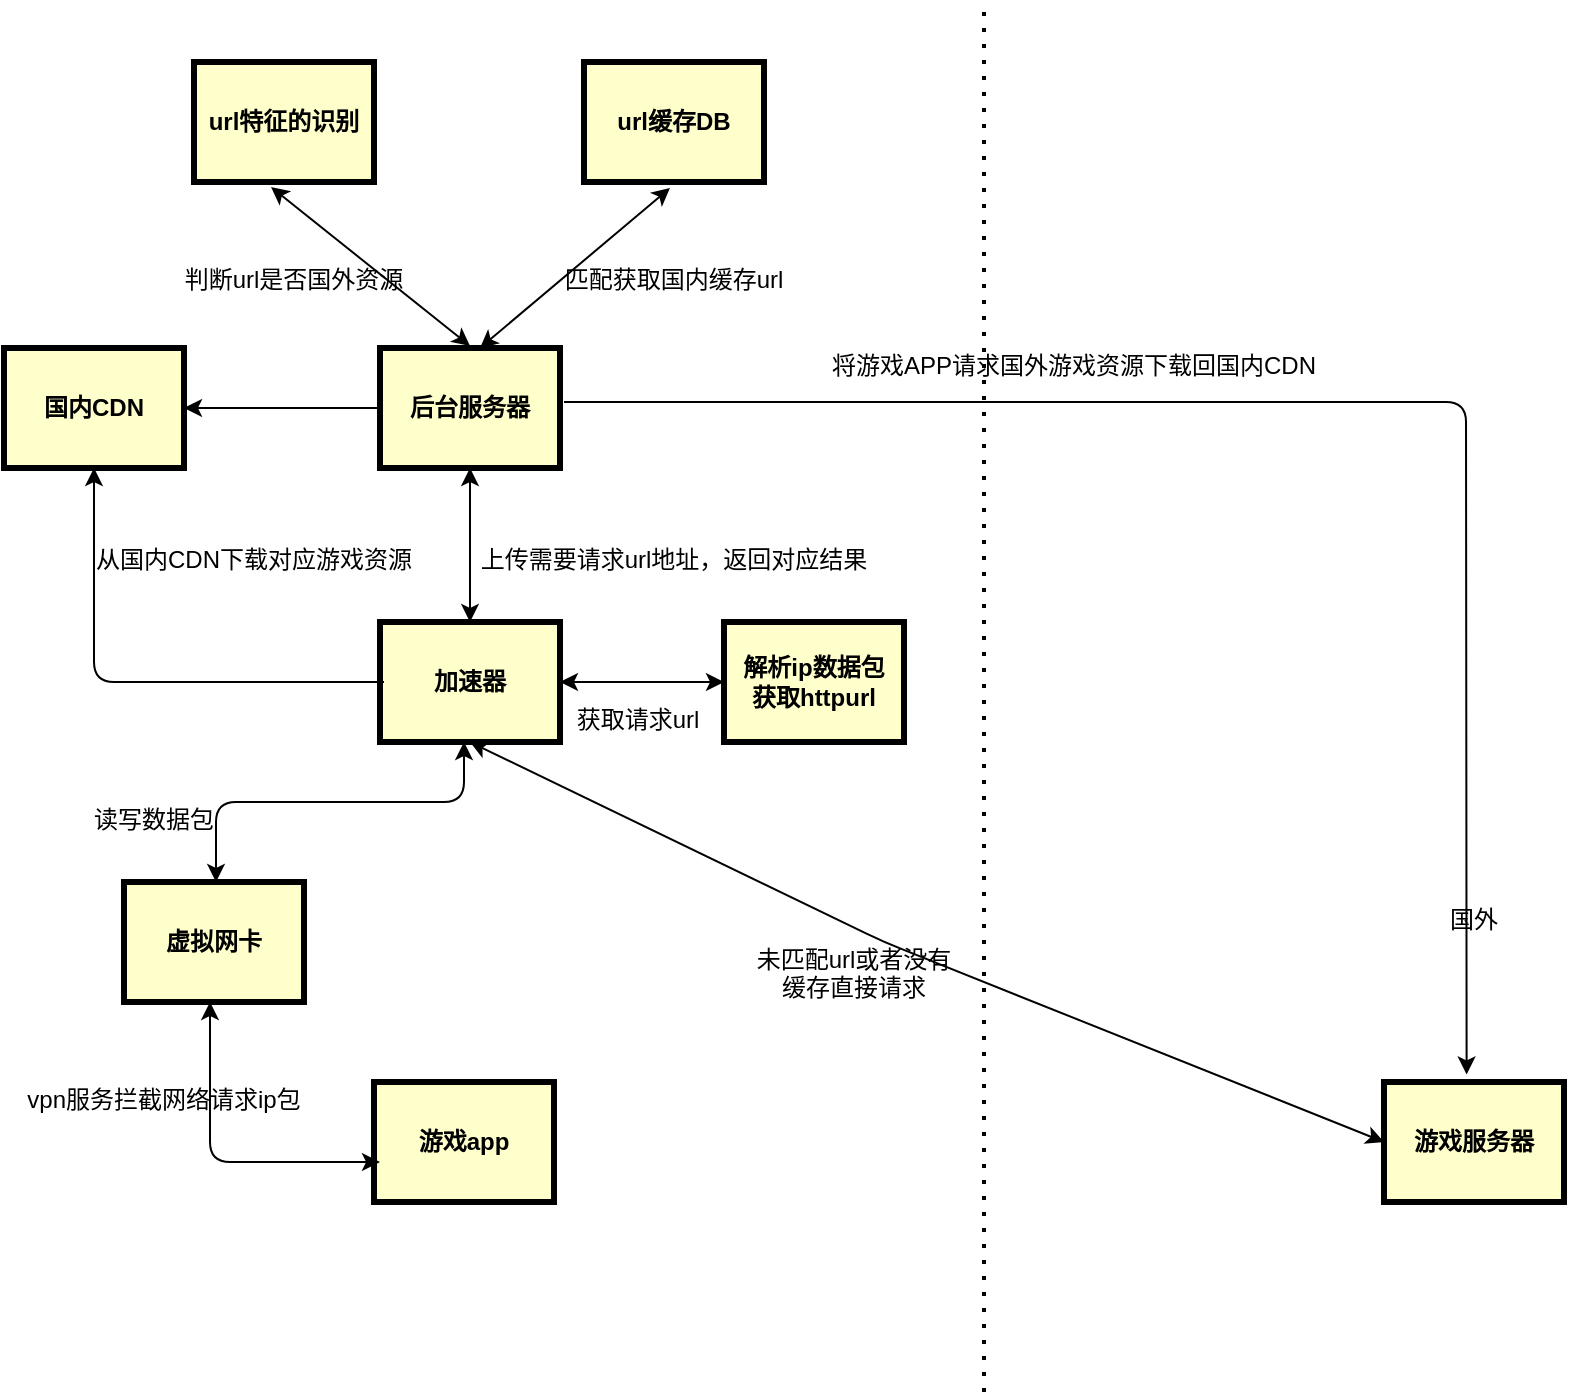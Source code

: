 <mxfile version="14.8.0" type="github">
  <diagram name="Page-1" id="c7558073-3199-34d8-9f00-42111426c3f3">
    <mxGraphModel dx="2286" dy="623" grid="1" gridSize="10" guides="1" tooltips="1" connect="1" arrows="1" fold="1" page="1" pageScale="1" pageWidth="826" pageHeight="1169" background="none" math="0" shadow="0">
      <root>
        <mxCell id="0" />
        <mxCell id="1" parent="0" />
        <mxCell id="4" value="游戏服务器" style="whiteSpace=wrap;align=center;verticalAlign=middle;fontStyle=1;strokeWidth=3;fillColor=#FFFFCC" parent="1" vertex="1">
          <mxGeometry x="640" y="600" width="90" height="60" as="geometry" />
        </mxCell>
        <mxCell id="14" value="游戏app" style="whiteSpace=wrap;align=center;verticalAlign=middle;fontStyle=1;strokeWidth=3;fillColor=#FFFFCC" parent="1" vertex="1">
          <mxGeometry x="135.0" y="600.0" width="90" height="60" as="geometry" />
        </mxCell>
        <mxCell id="57" value="国外" style="text;spacingTop=-5;align=center" parent="1" vertex="1">
          <mxGeometry x="670" y="510" width="30" height="20" as="geometry" />
        </mxCell>
        <mxCell id="L-r-QQyS-hGPbTAaRhRm-100" value="" style="endArrow=none;dashed=1;html=1;dashPattern=1 3;strokeWidth=2;" parent="1" edge="1">
          <mxGeometry width="50" height="50" relative="1" as="geometry">
            <mxPoint x="440" y="755" as="sourcePoint" />
            <mxPoint x="440" y="60" as="targetPoint" />
          </mxGeometry>
        </mxCell>
        <mxCell id="L-r-QQyS-hGPbTAaRhRm-104" value="" style="endArrow=classic;html=1;entryX=0.459;entryY=-0.063;entryDx=0;entryDy=0;entryPerimeter=0;" parent="1" target="4" edge="1">
          <mxGeometry width="50" height="50" relative="1" as="geometry">
            <mxPoint x="230" y="260" as="sourcePoint" />
            <mxPoint x="680" y="590" as="targetPoint" />
            <Array as="points">
              <mxPoint x="681" y="260" />
            </Array>
          </mxGeometry>
        </mxCell>
        <mxCell id="L-r-QQyS-hGPbTAaRhRm-106" value="加速器" style="whiteSpace=wrap;align=center;verticalAlign=middle;fontStyle=1;strokeWidth=3;fillColor=#FFFFCC" parent="1" vertex="1">
          <mxGeometry x="138" y="370" width="90" height="60" as="geometry" />
        </mxCell>
        <mxCell id="L-r-QQyS-hGPbTAaRhRm-109" value="vpn服务拦截网络请求ip包" style="text;spacingTop=-5;align=center" parent="1" vertex="1">
          <mxGeometry x="15" y="600" width="30" height="20" as="geometry" />
        </mxCell>
        <mxCell id="L-r-QQyS-hGPbTAaRhRm-110" value="后台服务器" style="whiteSpace=wrap;align=center;verticalAlign=middle;fontStyle=1;strokeWidth=3;fillColor=#FFFFCC" parent="1" vertex="1">
          <mxGeometry x="138" y="233" width="90" height="60" as="geometry" />
        </mxCell>
        <mxCell id="L-r-QQyS-hGPbTAaRhRm-112" value="上传需要请求url地址，返回对应结果" style="text;spacingTop=-5;align=center" parent="1" vertex="1">
          <mxGeometry x="270" y="330" width="30" height="20" as="geometry" />
        </mxCell>
        <mxCell id="L-r-QQyS-hGPbTAaRhRm-113" value="" style="endArrow=classic;startArrow=classic;html=1;exitX=0.5;exitY=0;exitDx=0;exitDy=0;entryX=0.5;entryY=1;entryDx=0;entryDy=0;" parent="1" source="L-r-QQyS-hGPbTAaRhRm-106" target="L-r-QQyS-hGPbTAaRhRm-110" edge="1">
          <mxGeometry width="50" height="50" relative="1" as="geometry">
            <mxPoint x="179.66" y="421" as="sourcePoint" />
            <mxPoint x="180" y="330" as="targetPoint" />
          </mxGeometry>
        </mxCell>
        <mxCell id="L-r-QQyS-hGPbTAaRhRm-116" value="国内CDN" style="whiteSpace=wrap;align=center;verticalAlign=middle;fontStyle=1;strokeWidth=3;fillColor=#FFFFCC" parent="1" vertex="1">
          <mxGeometry x="-50" y="233" width="90" height="60" as="geometry" />
        </mxCell>
        <mxCell id="L-r-QQyS-hGPbTAaRhRm-117" value="" style="endArrow=classic;html=1;entryX=0.5;entryY=1;entryDx=0;entryDy=0;" parent="1" target="L-r-QQyS-hGPbTAaRhRm-116" edge="1">
          <mxGeometry width="50" height="50" relative="1" as="geometry">
            <mxPoint x="140" y="400" as="sourcePoint" />
            <mxPoint x="230" y="380" as="targetPoint" />
            <Array as="points">
              <mxPoint x="-5" y="400" />
            </Array>
          </mxGeometry>
        </mxCell>
        <mxCell id="L-r-QQyS-hGPbTAaRhRm-118" value="从国内CDN下载对应游戏资源" style="text;spacingTop=-5;align=center" parent="1" vertex="1">
          <mxGeometry x="60" y="330" width="30" height="20" as="geometry" />
        </mxCell>
        <mxCell id="L-r-QQyS-hGPbTAaRhRm-119" value="将游戏APP请求国外游戏资源下载回国内CDN" style="text;spacingTop=-5;align=center" parent="1" vertex="1">
          <mxGeometry x="470" y="233" width="30" height="20" as="geometry" />
        </mxCell>
        <mxCell id="L-r-QQyS-hGPbTAaRhRm-123" value="" style="endArrow=classic;html=1;entryX=1;entryY=0.5;entryDx=0;entryDy=0;exitX=0;exitY=0.5;exitDx=0;exitDy=0;" parent="1" source="L-r-QQyS-hGPbTAaRhRm-110" target="L-r-QQyS-hGPbTAaRhRm-116" edge="1">
          <mxGeometry width="50" height="50" relative="1" as="geometry">
            <mxPoint x="130" y="263" as="sourcePoint" />
            <mxPoint x="60" y="263" as="targetPoint" />
          </mxGeometry>
        </mxCell>
        <mxCell id="qdwK0Vq1A6ot_UN7sL3I-57" value="虚拟网卡" style="whiteSpace=wrap;align=center;verticalAlign=middle;fontStyle=1;strokeWidth=3;fillColor=#FFFFCC" vertex="1" parent="1">
          <mxGeometry x="10" y="500" width="90" height="60" as="geometry" />
        </mxCell>
        <mxCell id="qdwK0Vq1A6ot_UN7sL3I-58" value="" style="endArrow=classic;startArrow=classic;html=1;exitX=0.5;exitY=0;exitDx=0;exitDy=0;" edge="1" parent="1">
          <mxGeometry width="50" height="50" relative="1" as="geometry">
            <mxPoint x="56" y="500" as="sourcePoint" />
            <mxPoint x="180" y="430" as="targetPoint" />
            <Array as="points">
              <mxPoint x="56" y="460" />
              <mxPoint x="180" y="460" />
            </Array>
          </mxGeometry>
        </mxCell>
        <mxCell id="qdwK0Vq1A6ot_UN7sL3I-59" value="读写数据包" style="text;spacingTop=-5;align=center" vertex="1" parent="1">
          <mxGeometry x="10" y="460" width="30" height="20" as="geometry" />
        </mxCell>
        <mxCell id="qdwK0Vq1A6ot_UN7sL3I-62" value="url特征的识别" style="whiteSpace=wrap;align=center;verticalAlign=middle;fontStyle=1;strokeWidth=3;fillColor=#FFFFCC" vertex="1" parent="1">
          <mxGeometry x="45" y="90" width="90" height="60" as="geometry" />
        </mxCell>
        <mxCell id="qdwK0Vq1A6ot_UN7sL3I-63" value="url缓存DB" style="whiteSpace=wrap;align=center;verticalAlign=middle;fontStyle=1;strokeWidth=3;fillColor=#FFFFCC" vertex="1" parent="1">
          <mxGeometry x="240" y="90" width="90" height="60" as="geometry" />
        </mxCell>
        <mxCell id="qdwK0Vq1A6ot_UN7sL3I-65" value="" style="endArrow=classic;startArrow=classic;html=1;entryX=0.428;entryY=1.042;entryDx=0;entryDy=0;entryPerimeter=0;" edge="1" parent="1" target="qdwK0Vq1A6ot_UN7sL3I-62">
          <mxGeometry width="50" height="50" relative="1" as="geometry">
            <mxPoint x="183" y="232" as="sourcePoint" />
            <mxPoint x="360" y="170" as="targetPoint" />
            <Array as="points" />
          </mxGeometry>
        </mxCell>
        <mxCell id="qdwK0Vq1A6ot_UN7sL3I-67" value="解析ip数据包&#xa;获取httpurl" style="whiteSpace=wrap;align=center;verticalAlign=middle;fontStyle=1;strokeWidth=3;fillColor=#FFFFCC" vertex="1" parent="1">
          <mxGeometry x="310" y="370" width="90" height="60" as="geometry" />
        </mxCell>
        <mxCell id="qdwK0Vq1A6ot_UN7sL3I-68" value="" style="endArrow=classic;startArrow=classic;html=1;exitX=1;exitY=0.5;exitDx=0;exitDy=0;entryX=0;entryY=0.5;entryDx=0;entryDy=0;" edge="1" parent="1" source="L-r-QQyS-hGPbTAaRhRm-106" target="qdwK0Vq1A6ot_UN7sL3I-67">
          <mxGeometry width="50" height="50" relative="1" as="geometry">
            <mxPoint x="240" y="410" as="sourcePoint" />
            <mxPoint x="360" y="370" as="targetPoint" />
          </mxGeometry>
        </mxCell>
        <mxCell id="qdwK0Vq1A6ot_UN7sL3I-69" value="获取请求url" style="text;spacingTop=-5;align=center" vertex="1" parent="1">
          <mxGeometry x="252" y="410" width="30" height="20" as="geometry" />
        </mxCell>
        <mxCell id="qdwK0Vq1A6ot_UN7sL3I-70" value="" style="endArrow=classic;startArrow=classic;html=1;entryX=0.5;entryY=1;entryDx=0;entryDy=0;" edge="1" parent="1">
          <mxGeometry width="50" height="50" relative="1" as="geometry">
            <mxPoint x="138" y="640" as="sourcePoint" />
            <mxPoint x="53" y="560" as="targetPoint" />
            <Array as="points">
              <mxPoint x="53" y="640" />
            </Array>
          </mxGeometry>
        </mxCell>
        <mxCell id="qdwK0Vq1A6ot_UN7sL3I-71" value="" style="endArrow=classic;startArrow=classic;html=1;entryX=0.5;entryY=1;entryDx=0;entryDy=0;" edge="1" parent="1">
          <mxGeometry width="50" height="50" relative="1" as="geometry">
            <mxPoint x="188" y="233" as="sourcePoint" />
            <mxPoint x="283" y="153" as="targetPoint" />
          </mxGeometry>
        </mxCell>
        <mxCell id="qdwK0Vq1A6ot_UN7sL3I-72" value="判断url是否国外资源" style="text;spacingTop=-5;align=center" vertex="1" parent="1">
          <mxGeometry x="80" y="190" width="30" height="20" as="geometry" />
        </mxCell>
        <mxCell id="qdwK0Vq1A6ot_UN7sL3I-73" value="匹配获取国内缓存url" style="text;spacingTop=-5;align=center" vertex="1" parent="1">
          <mxGeometry x="270" y="190" width="30" height="20" as="geometry" />
        </mxCell>
        <mxCell id="qdwK0Vq1A6ot_UN7sL3I-75" value="" style="endArrow=classic;startArrow=classic;html=1;entryX=0;entryY=0.5;entryDx=0;entryDy=0;" edge="1" parent="1" target="4">
          <mxGeometry width="50" height="50" relative="1" as="geometry">
            <mxPoint x="183" y="430" as="sourcePoint" />
            <mxPoint x="630" y="630" as="targetPoint" />
            <Array as="points">
              <mxPoint x="390" y="530" />
            </Array>
          </mxGeometry>
        </mxCell>
        <mxCell id="qdwK0Vq1A6ot_UN7sL3I-76" value="未匹配url或者没有&#xa;缓存直接请求" style="text;spacingTop=-5;align=center" vertex="1" parent="1">
          <mxGeometry x="360" y="530" width="30" height="20" as="geometry" />
        </mxCell>
      </root>
    </mxGraphModel>
  </diagram>
</mxfile>
